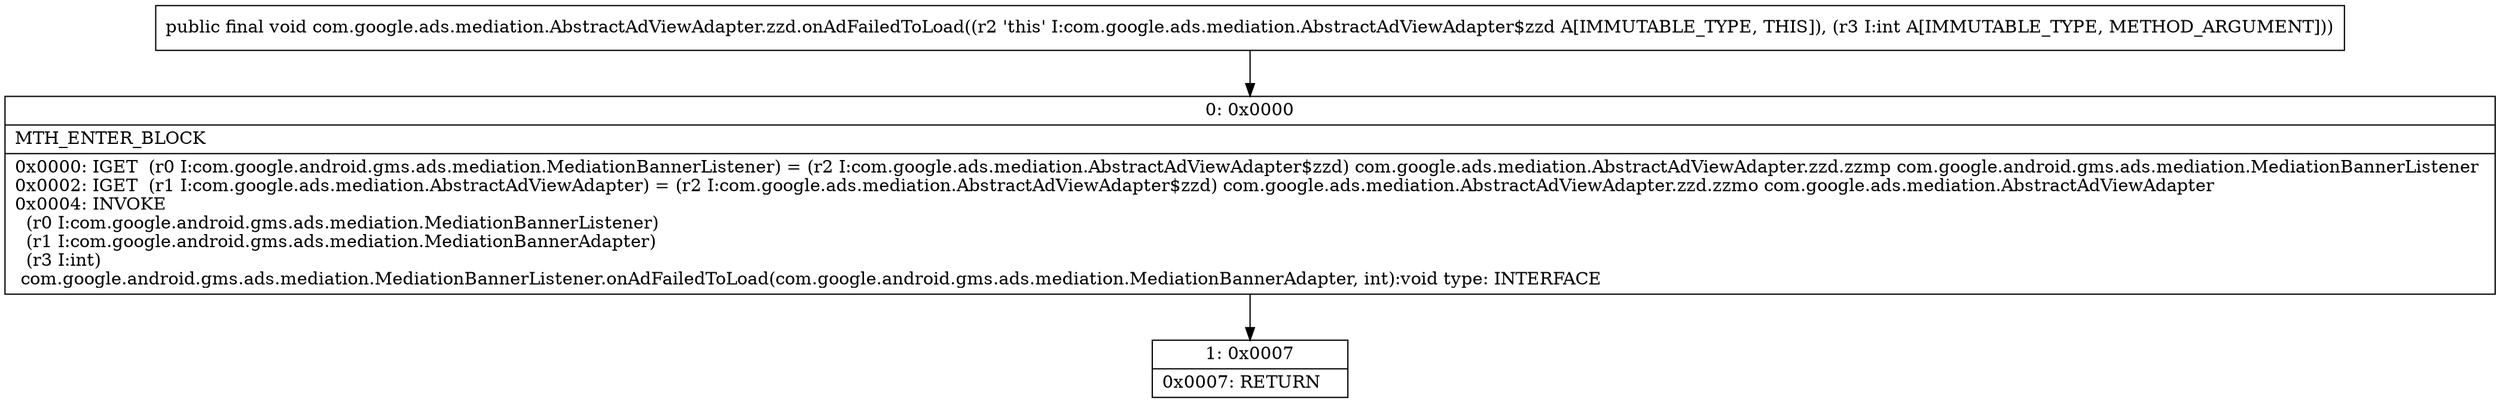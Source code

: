digraph "CFG forcom.google.ads.mediation.AbstractAdViewAdapter.zzd.onAdFailedToLoad(I)V" {
Node_0 [shape=record,label="{0\:\ 0x0000|MTH_ENTER_BLOCK\l|0x0000: IGET  (r0 I:com.google.android.gms.ads.mediation.MediationBannerListener) = (r2 I:com.google.ads.mediation.AbstractAdViewAdapter$zzd) com.google.ads.mediation.AbstractAdViewAdapter.zzd.zzmp com.google.android.gms.ads.mediation.MediationBannerListener \l0x0002: IGET  (r1 I:com.google.ads.mediation.AbstractAdViewAdapter) = (r2 I:com.google.ads.mediation.AbstractAdViewAdapter$zzd) com.google.ads.mediation.AbstractAdViewAdapter.zzd.zzmo com.google.ads.mediation.AbstractAdViewAdapter \l0x0004: INVOKE  \l  (r0 I:com.google.android.gms.ads.mediation.MediationBannerListener)\l  (r1 I:com.google.android.gms.ads.mediation.MediationBannerAdapter)\l  (r3 I:int)\l com.google.android.gms.ads.mediation.MediationBannerListener.onAdFailedToLoad(com.google.android.gms.ads.mediation.MediationBannerAdapter, int):void type: INTERFACE \l}"];
Node_1 [shape=record,label="{1\:\ 0x0007|0x0007: RETURN   \l}"];
MethodNode[shape=record,label="{public final void com.google.ads.mediation.AbstractAdViewAdapter.zzd.onAdFailedToLoad((r2 'this' I:com.google.ads.mediation.AbstractAdViewAdapter$zzd A[IMMUTABLE_TYPE, THIS]), (r3 I:int A[IMMUTABLE_TYPE, METHOD_ARGUMENT])) }"];
MethodNode -> Node_0;
Node_0 -> Node_1;
}

